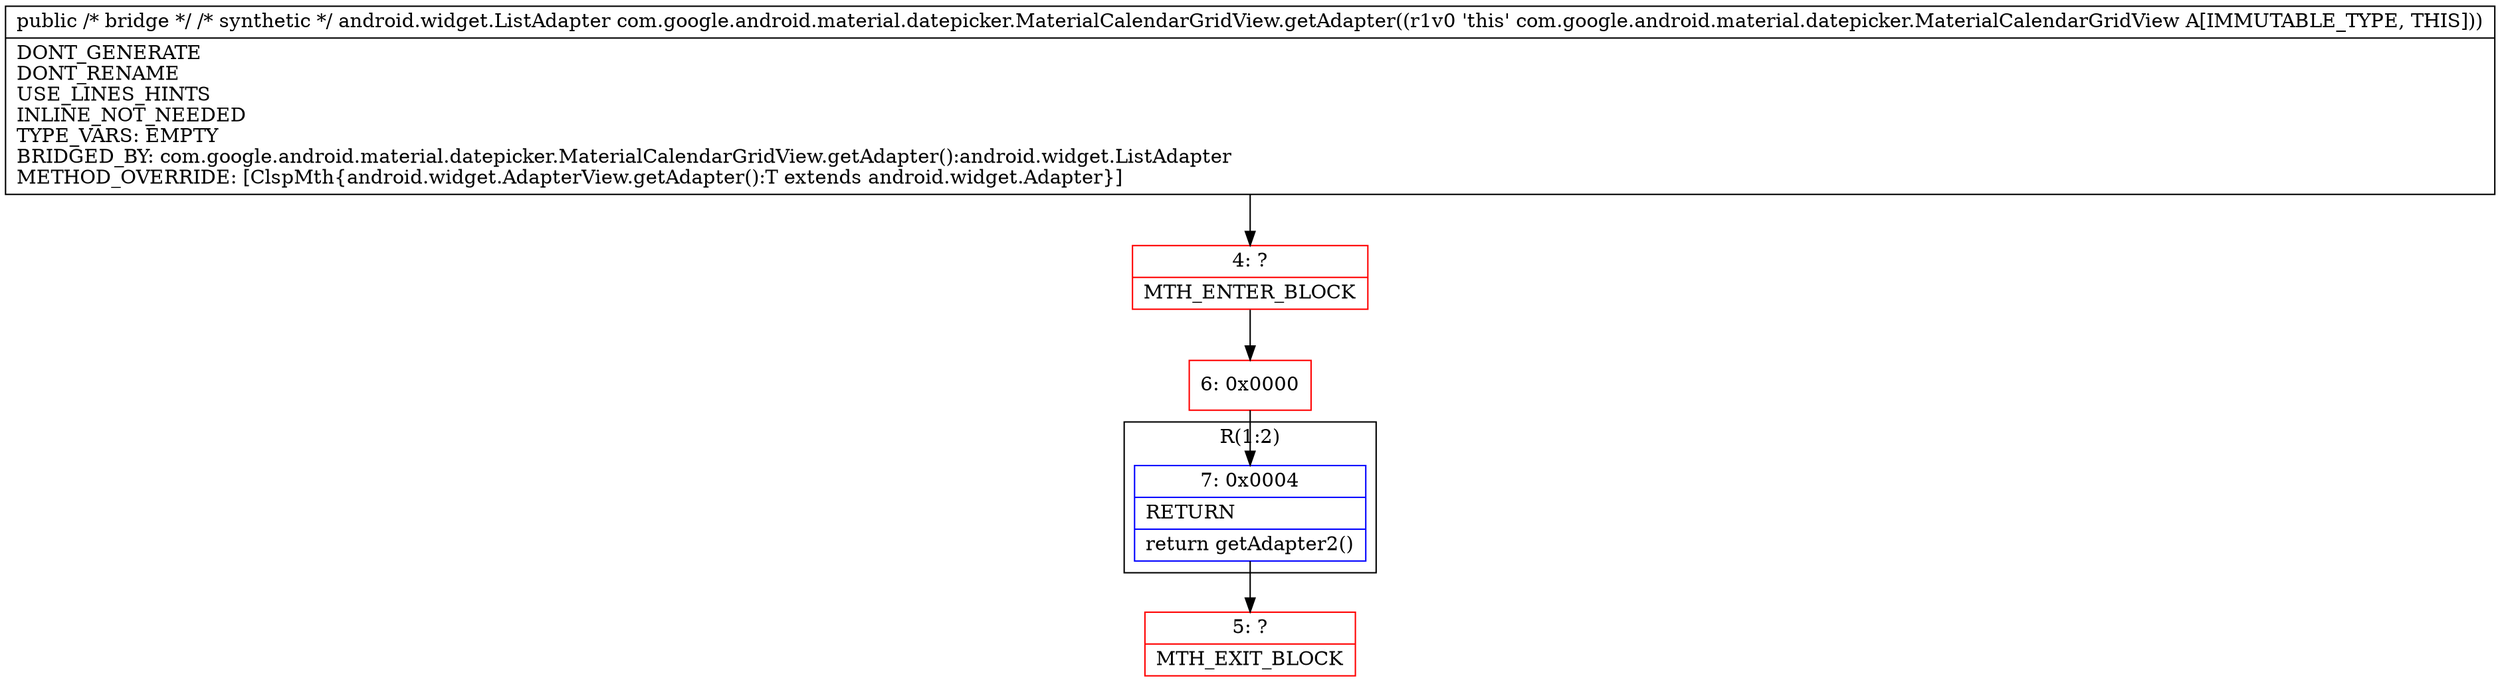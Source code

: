 digraph "CFG forcom.google.android.material.datepicker.MaterialCalendarGridView.getAdapter()Landroid\/widget\/Adapter;" {
subgraph cluster_Region_1456634327 {
label = "R(1:2)";
node [shape=record,color=blue];
Node_7 [shape=record,label="{7\:\ 0x0004|RETURN\l|return getAdapter2()\l}"];
}
Node_4 [shape=record,color=red,label="{4\:\ ?|MTH_ENTER_BLOCK\l}"];
Node_6 [shape=record,color=red,label="{6\:\ 0x0000}"];
Node_5 [shape=record,color=red,label="{5\:\ ?|MTH_EXIT_BLOCK\l}"];
MethodNode[shape=record,label="{public \/* bridge *\/ \/* synthetic *\/ android.widget.ListAdapter com.google.android.material.datepicker.MaterialCalendarGridView.getAdapter((r1v0 'this' com.google.android.material.datepicker.MaterialCalendarGridView A[IMMUTABLE_TYPE, THIS]))  | DONT_GENERATE\lDONT_RENAME\lUSE_LINES_HINTS\lINLINE_NOT_NEEDED\lTYPE_VARS: EMPTY\lBRIDGED_BY: com.google.android.material.datepicker.MaterialCalendarGridView.getAdapter():android.widget.ListAdapter\lMETHOD_OVERRIDE: [ClspMth\{android.widget.AdapterView.getAdapter():T extends android.widget.Adapter\}]\l}"];
MethodNode -> Node_4;Node_7 -> Node_5;
Node_4 -> Node_6;
Node_6 -> Node_7;
}

